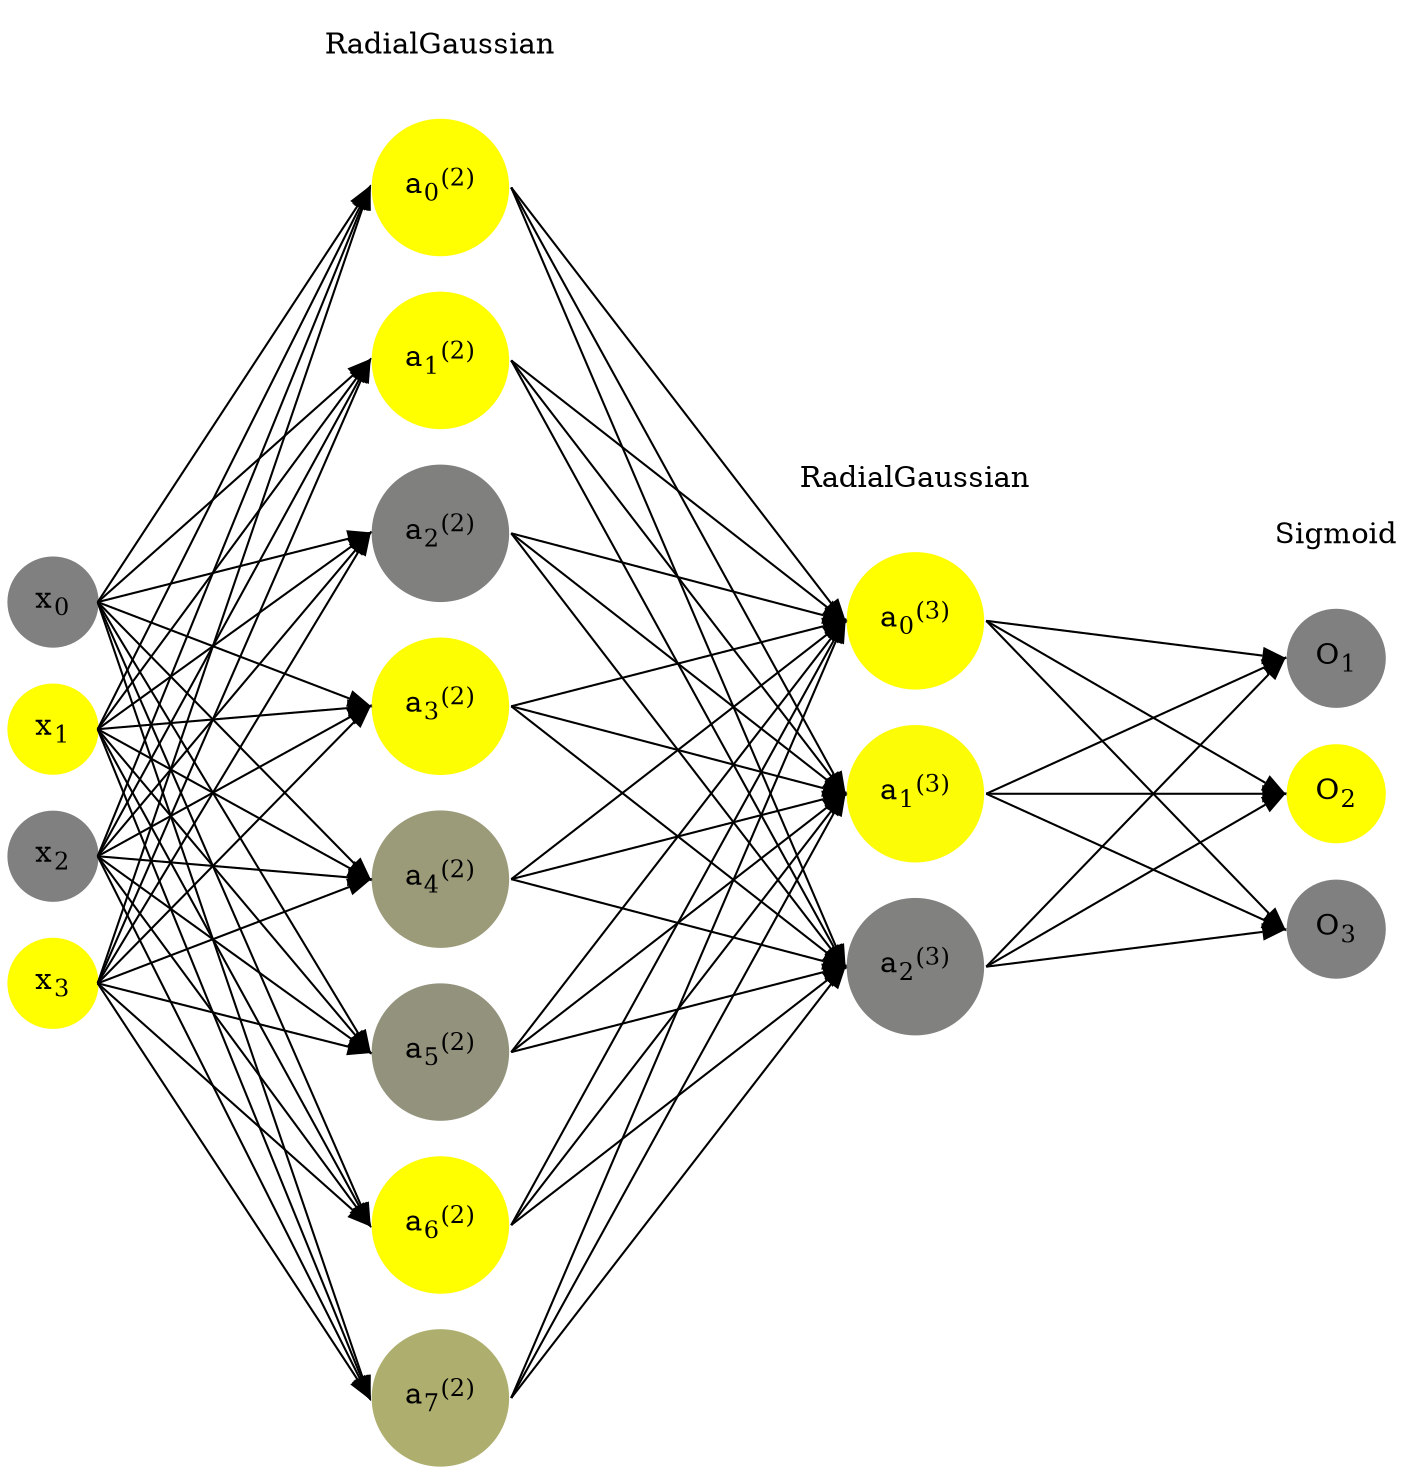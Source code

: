 digraph G {
	rankdir = LR;
	splines=false;
	edge[style=invis];
	ranksep= 1.4;
	{
	node [shape=circle, color="0.1667, 0.0, 0.5", style=filled, fillcolor="0.1667, 0.0, 0.5"];
	x0 [label=<x<sub>0</sub>>];
	}
	{
	node [shape=circle, color="0.1667, 1.0, 1.0", style=filled, fillcolor="0.1667, 1.0, 1.0"];
	x1 [label=<x<sub>1</sub>>];
	}
	{
	node [shape=circle, color="0.1667, 0.0, 0.5", style=filled, fillcolor="0.1667, 0.0, 0.5"];
	x2 [label=<x<sub>2</sub>>];
	}
	{
	node [shape=circle, color="0.1667, 1.0, 1.0", style=filled, fillcolor="0.1667, 1.0, 1.0"];
	x3 [label=<x<sub>3</sub>>];
	}
	{
	node [shape=circle, color="0.1667, 0.996057, 0.998029", style=filled, fillcolor="0.1667, 0.996057, 0.998029"];
	a02 [label=<a<sub>0</sub><sup>(2)</sup>>];
	}
	{
	node [shape=circle, color="0.1667, 0.998900, 0.999450", style=filled, fillcolor="0.1667, 0.998900, 0.999450"];
	a12 [label=<a<sub>1</sub><sup>(2)</sup>>];
	}
	{
	node [shape=circle, color="0.1667, 0.004285, 0.502143", style=filled, fillcolor="0.1667, 0.004285, 0.502143"];
	a22 [label=<a<sub>2</sub><sup>(2)</sup>>];
	}
	{
	node [shape=circle, color="0.1667, 0.988034, 0.994017", style=filled, fillcolor="0.1667, 0.988034, 0.994017"];
	a32 [label=<a<sub>3</sub><sup>(2)</sup>>];
	}
	{
	node [shape=circle, color="0.1667, 0.212608, 0.606304", style=filled, fillcolor="0.1667, 0.212608, 0.606304"];
	a42 [label=<a<sub>4</sub><sup>(2)</sup>>];
	}
	{
	node [shape=circle, color="0.1667, 0.152231, 0.576116", style=filled, fillcolor="0.1667, 0.152231, 0.576116"];
	a52 [label=<a<sub>5</sub><sup>(2)</sup>>];
	}
	{
	node [shape=circle, color="0.1667, 0.998854, 0.999427", style=filled, fillcolor="0.1667, 0.998854, 0.999427"];
	a62 [label=<a<sub>6</sub><sup>(2)</sup>>];
	}
	{
	node [shape=circle, color="0.1667, 0.360650, 0.680325", style=filled, fillcolor="0.1667, 0.360650, 0.680325"];
	a72 [label=<a<sub>7</sub><sup>(2)</sup>>];
	}
	{
	node [shape=circle, color="0.1667, 0.999997, 0.999998", style=filled, fillcolor="0.1667, 0.999997, 0.999998"];
	a03 [label=<a<sub>0</sub><sup>(3)</sup>>];
	}
	{
	node [shape=circle, color="0.1667, 0.970526, 0.985263", style=filled, fillcolor="0.1667, 0.970526, 0.985263"];
	a13 [label=<a<sub>1</sub><sup>(3)</sup>>];
	}
	{
	node [shape=circle, color="0.1667, 0.013161, 0.506581", style=filled, fillcolor="0.1667, 0.013161, 0.506581"];
	a23 [label=<a<sub>2</sub><sup>(3)</sup>>];
	}
	{
	node [shape=circle, color="0.1667, 0.0, 0.5", style=filled, fillcolor="0.1667, 0.0, 0.5"];
	O1 [label=<O<sub>1</sub>>];
	}
	{
	node [shape=circle, color="0.1667, 1.0, 1.0", style=filled, fillcolor="0.1667, 1.0, 1.0"];
	O2 [label=<O<sub>2</sub>>];
	}
	{
	node [shape=circle, color="0.1667, 0.0, 0.5", style=filled, fillcolor="0.1667, 0.0, 0.5"];
	O3 [label=<O<sub>3</sub>>];
	}
	{
	rank=same;
	x0->x1->x2->x3;
	}
	{
	rank=same;
	a02->a12->a22->a32->a42->a52->a62->a72;
	}
	{
	rank=same;
	a03->a13->a23;
	}
	{
	rank=same;
	O1->O2->O3;
	}
	l1 [shape=plaintext,label="RadialGaussian"];
	l1->a02;
	{rank=same; l1;a02};
	l2 [shape=plaintext,label="RadialGaussian"];
	l2->a03;
	{rank=same; l2;a03};
	l3 [shape=plaintext,label="Sigmoid"];
	l3->O1;
	{rank=same; l3;O1};
edge[style=solid, tailport=e, headport=w];
	{x0;x1;x2;x3} -> {a02;a12;a22;a32;a42;a52;a62;a72};
	{a02;a12;a22;a32;a42;a52;a62;a72} -> {a03;a13;a23};
	{a03;a13;a23} -> {O1,O2,O3};
}